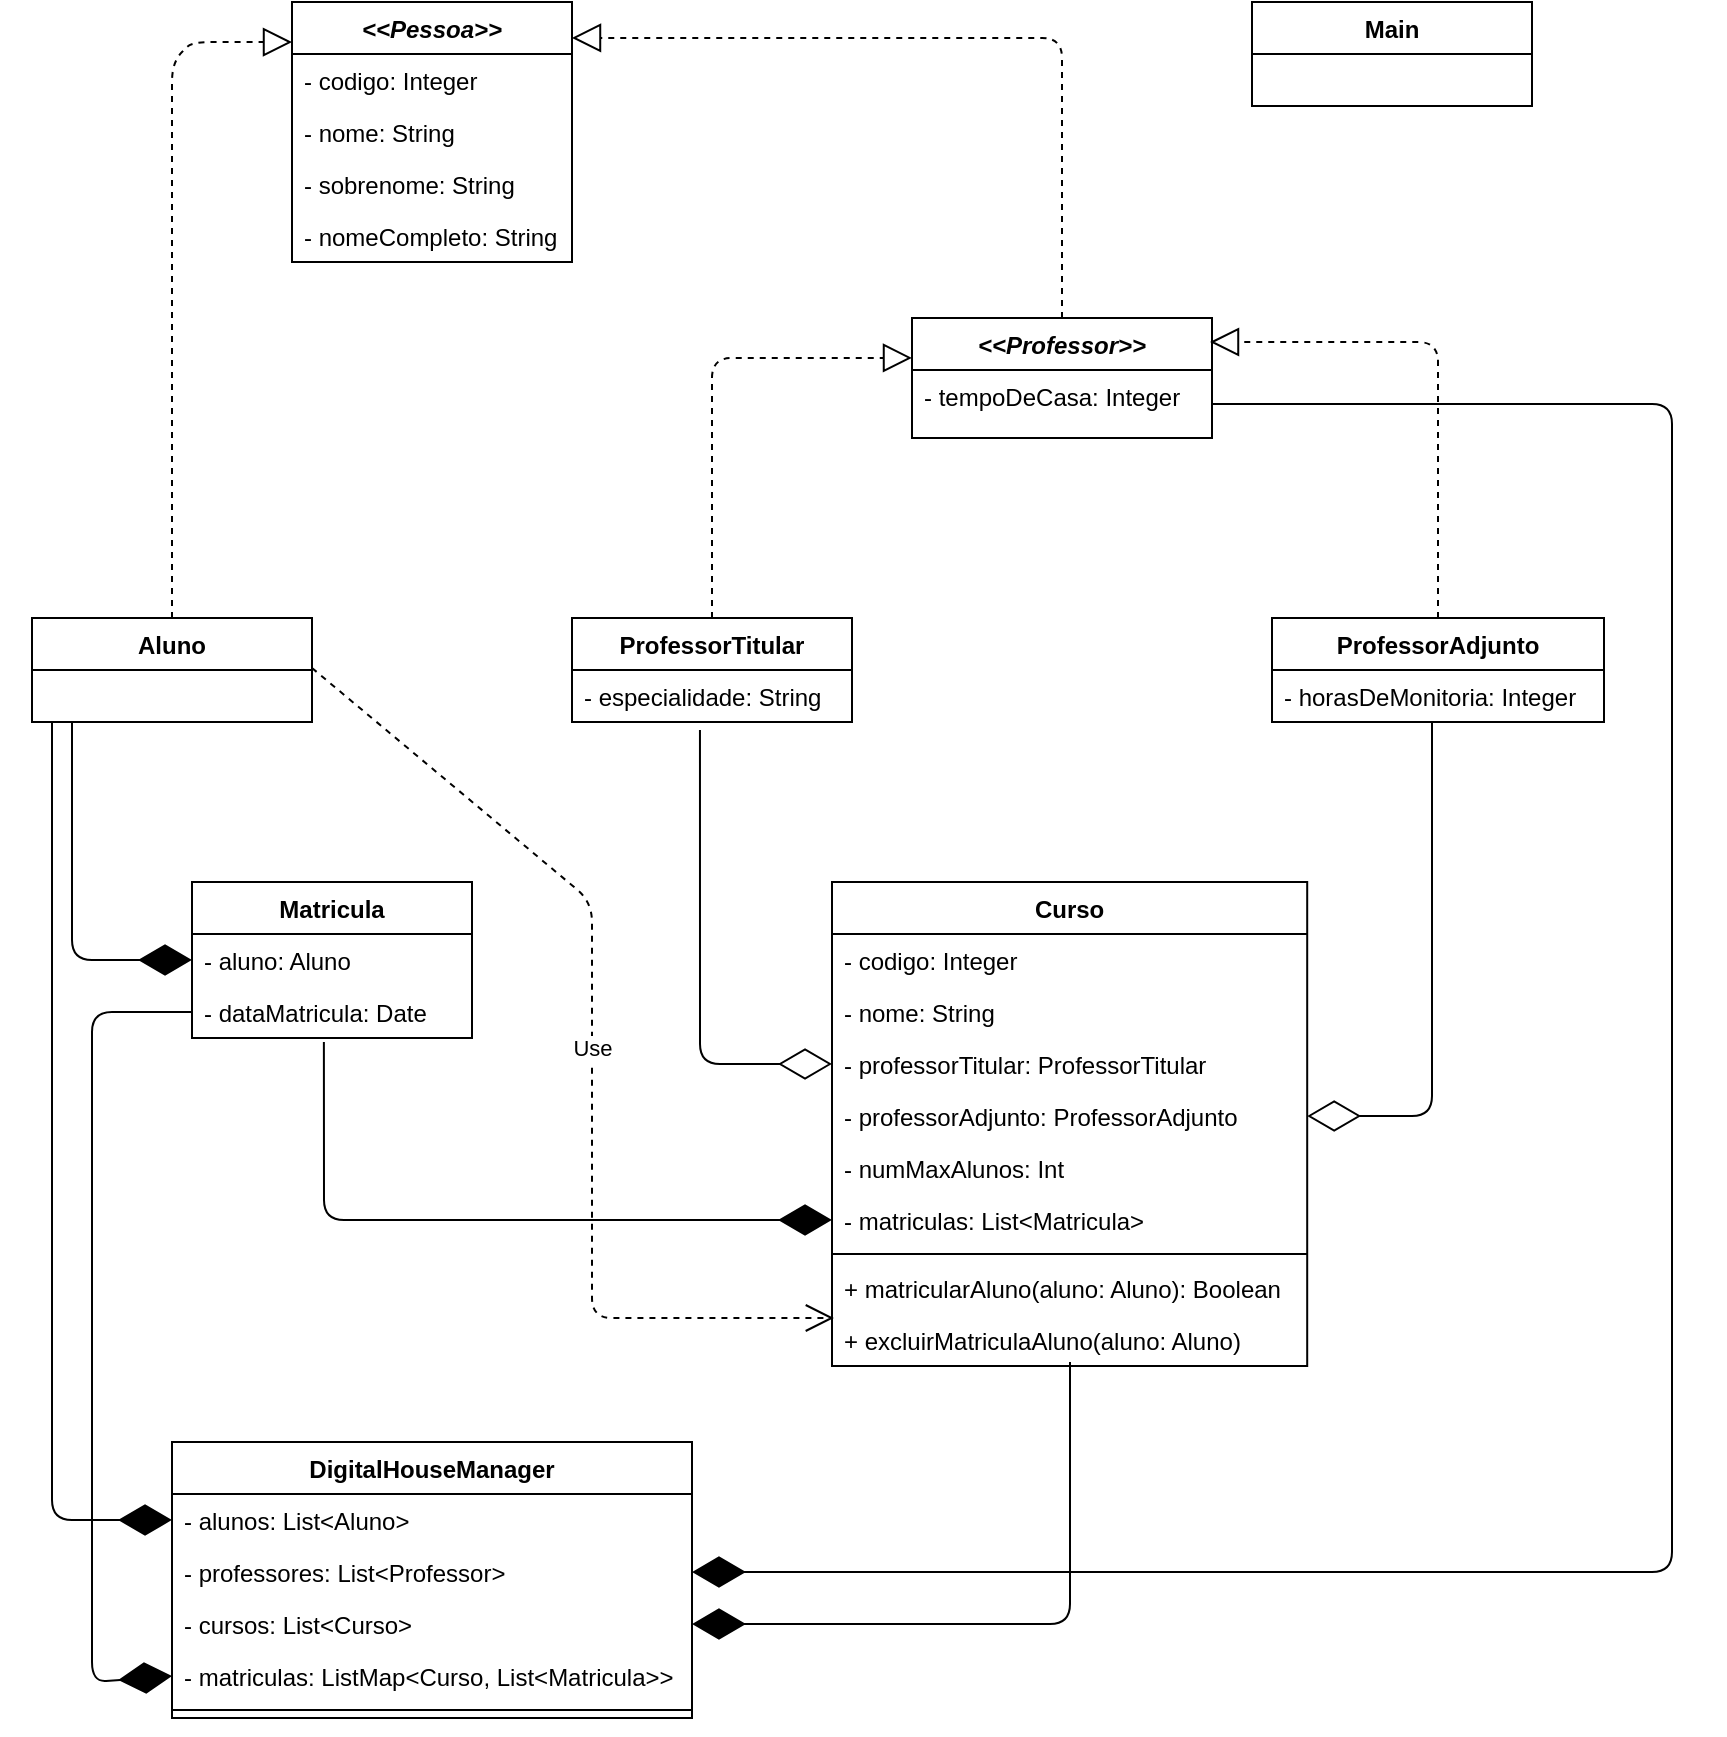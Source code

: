 <mxfile version="13.6.2" type="device"><diagram id="cOGqocI_gLedKxU5Qj73" name="Page-1"><mxGraphModel dx="1024" dy="592" grid="1" gridSize="10" guides="1" tooltips="1" connect="1" arrows="1" fold="1" page="1" pageScale="1" pageWidth="827" pageHeight="1169" math="0" shadow="0"><root><mxCell id="0"/><mxCell id="1" parent="0"/><mxCell id="6XKGeILiF4ObVfbbi1Gw-1" value="&lt;&lt;Pessoa&gt;&gt;" style="swimlane;fontStyle=3;childLayout=stackLayout;horizontal=1;startSize=26;fillColor=none;horizontalStack=0;resizeParent=1;resizeParentMax=0;resizeLast=0;collapsible=1;marginBottom=0;" parent="1" vertex="1"><mxGeometry x="160" y="80" width="140" height="130" as="geometry"/></mxCell><mxCell id="6XKGeILiF4ObVfbbi1Gw-2" value="- codigo: Integer" style="text;strokeColor=none;fillColor=none;align=left;verticalAlign=top;spacingLeft=4;spacingRight=4;overflow=hidden;rotatable=0;points=[[0,0.5],[1,0.5]];portConstraint=eastwest;" parent="6XKGeILiF4ObVfbbi1Gw-1" vertex="1"><mxGeometry y="26" width="140" height="26" as="geometry"/></mxCell><mxCell id="6XKGeILiF4ObVfbbi1Gw-3" value="- nome: String" style="text;strokeColor=none;fillColor=none;align=left;verticalAlign=top;spacingLeft=4;spacingRight=4;overflow=hidden;rotatable=0;points=[[0,0.5],[1,0.5]];portConstraint=eastwest;" parent="6XKGeILiF4ObVfbbi1Gw-1" vertex="1"><mxGeometry y="52" width="140" height="26" as="geometry"/></mxCell><mxCell id="6XKGeILiF4ObVfbbi1Gw-4" value="- sobrenome: String" style="text;strokeColor=none;fillColor=none;align=left;verticalAlign=top;spacingLeft=4;spacingRight=4;overflow=hidden;rotatable=0;points=[[0,0.5],[1,0.5]];portConstraint=eastwest;" parent="6XKGeILiF4ObVfbbi1Gw-1" vertex="1"><mxGeometry y="78" width="140" height="26" as="geometry"/></mxCell><mxCell id="6XKGeILiF4ObVfbbi1Gw-5" value="- nomeCompleto: String" style="text;strokeColor=none;fillColor=none;align=left;verticalAlign=top;spacingLeft=4;spacingRight=4;overflow=hidden;rotatable=0;points=[[0,0.5],[1,0.5]];portConstraint=eastwest;" parent="6XKGeILiF4ObVfbbi1Gw-1" vertex="1"><mxGeometry y="104" width="140" height="26" as="geometry"/></mxCell><mxCell id="6XKGeILiF4ObVfbbi1Gw-6" value="" style="endArrow=block;dashed=1;endFill=0;endSize=12;html=1;exitX=0.5;exitY=0;exitDx=0;exitDy=0;entryX=0;entryY=0.154;entryDx=0;entryDy=0;entryPerimeter=0;" parent="1" source="6XKGeILiF4ObVfbbi1Gw-7" target="6XKGeILiF4ObVfbbi1Gw-1" edge="1"><mxGeometry width="160" relative="1" as="geometry"><mxPoint x="450" y="200" as="sourcePoint"/><mxPoint x="610" y="200" as="targetPoint"/><Array as="points"><mxPoint x="100" y="110"/><mxPoint x="110" y="100"/></Array></mxGeometry></mxCell><mxCell id="6XKGeILiF4ObVfbbi1Gw-16" value="" style="endArrow=block;dashed=1;endFill=0;endSize=12;html=1;exitX=0.5;exitY=0;exitDx=0;exitDy=0;entryX=1;entryY=0.138;entryDx=0;entryDy=0;entryPerimeter=0;" parent="1" source="6XKGeILiF4ObVfbbi1Gw-12" target="6XKGeILiF4ObVfbbi1Gw-1" edge="1"><mxGeometry width="160" relative="1" as="geometry"><mxPoint x="220" y="260" as="sourcePoint"/><mxPoint x="380" y="260" as="targetPoint"/><Array as="points"><mxPoint x="545" y="98"/></Array></mxGeometry></mxCell><mxCell id="6XKGeILiF4ObVfbbi1Gw-17" value="Main" style="swimlane;fontStyle=1;childLayout=stackLayout;horizontal=1;startSize=26;fillColor=none;horizontalStack=0;resizeParent=1;resizeParentMax=0;resizeLast=0;collapsible=1;marginBottom=0;" parent="1" vertex="1"><mxGeometry x="640" y="80" width="140" height="52" as="geometry"/></mxCell><mxCell id="6XKGeILiF4ObVfbbi1Gw-31" value="" style="endArrow=block;dashed=1;endFill=0;endSize=12;html=1;exitX=0.5;exitY=0;exitDx=0;exitDy=0;entryX=0;entryY=0.333;entryDx=0;entryDy=0;entryPerimeter=0;" parent="1" source="6XKGeILiF4ObVfbbi1Gw-25" target="6XKGeILiF4ObVfbbi1Gw-12" edge="1"><mxGeometry width="160" relative="1" as="geometry"><mxPoint x="363" y="387.012" as="sourcePoint"/><mxPoint x="380" y="408" as="targetPoint"/><Array as="points"><mxPoint x="370" y="258"/></Array></mxGeometry></mxCell><mxCell id="6XKGeILiF4ObVfbbi1Gw-32" value="" style="endArrow=block;dashed=1;endFill=0;endSize=12;html=1;exitX=0.5;exitY=0;exitDx=0;exitDy=0;" parent="1" source="6XKGeILiF4ObVfbbi1Gw-29" edge="1"><mxGeometry width="160" relative="1" as="geometry"><mxPoint x="220" y="408" as="sourcePoint"/><mxPoint x="619" y="250" as="targetPoint"/><Array as="points"><mxPoint x="733" y="250"/></Array></mxGeometry></mxCell><mxCell id="6XKGeILiF4ObVfbbi1Gw-12" value="&lt;&lt;Professor&gt;&gt;" style="swimlane;fontStyle=3;childLayout=stackLayout;horizontal=1;startSize=26;fillColor=none;horizontalStack=0;resizeParent=1;resizeParentMax=0;resizeLast=0;collapsible=1;marginBottom=0;" parent="1" vertex="1"><mxGeometry x="470" y="238" width="150" height="60" as="geometry"/></mxCell><mxCell id="6XKGeILiF4ObVfbbi1Gw-13" value="- tempoDeCasa: Integer" style="text;strokeColor=none;fillColor=none;align=left;verticalAlign=top;spacingLeft=4;spacingRight=4;overflow=hidden;rotatable=0;points=[[0,0.5],[1,0.5]];portConstraint=eastwest;" parent="6XKGeILiF4ObVfbbi1Gw-12" vertex="1"><mxGeometry y="26" width="150" height="34" as="geometry"/></mxCell><mxCell id="6XKGeILiF4ObVfbbi1Gw-7" value="Aluno" style="swimlane;fontStyle=1;childLayout=stackLayout;horizontal=1;startSize=26;fillColor=none;horizontalStack=0;resizeParent=1;resizeParentMax=0;resizeLast=0;collapsible=1;marginBottom=0;" parent="1" vertex="1"><mxGeometry x="30" y="388" width="140" height="52" as="geometry"/></mxCell><mxCell id="6XKGeILiF4ObVfbbi1Gw-70" value="" style="endArrow=diamondThin;endFill=1;endSize=24;html=1;entryX=0;entryY=0.5;entryDx=0;entryDy=0;" parent="1" target="6XKGeILiF4ObVfbbi1Gw-43" edge="1"><mxGeometry width="160" relative="1" as="geometry"><mxPoint x="50" y="440" as="sourcePoint"/><mxPoint x="400" y="520" as="targetPoint"/><Array as="points"><mxPoint x="50" y="559"/></Array></mxGeometry></mxCell><mxCell id="6XKGeILiF4ObVfbbi1Gw-72" value="" style="endArrow=diamondThin;endFill=1;endSize=24;html=1;entryX=0;entryY=0.5;entryDx=0;entryDy=0;exitX=0.471;exitY=1.077;exitDx=0;exitDy=0;exitPerimeter=0;" parent="1" source="6XKGeILiF4ObVfbbi1Gw-45" target="6XKGeILiF4ObVfbbi1Gw-36" edge="1"><mxGeometry width="160" relative="1" as="geometry"><mxPoint x="140" y="601" as="sourcePoint"/><mxPoint x="510" y="520" as="targetPoint"/><Array as="points"><mxPoint x="176" y="689"/></Array></mxGeometry></mxCell><mxCell id="6XKGeILiF4ObVfbbi1Gw-42" value="Matricula" style="swimlane;fontStyle=1;childLayout=stackLayout;horizontal=1;startSize=26;fillColor=none;horizontalStack=0;resizeParent=1;resizeParentMax=0;resizeLast=0;collapsible=1;marginBottom=0;" parent="1" vertex="1"><mxGeometry x="110" y="520" width="140" height="78" as="geometry"/></mxCell><mxCell id="6XKGeILiF4ObVfbbi1Gw-43" value="- aluno: Aluno" style="text;strokeColor=none;fillColor=none;align=left;verticalAlign=top;spacingLeft=4;spacingRight=4;overflow=hidden;rotatable=0;points=[[0,0.5],[1,0.5]];portConstraint=eastwest;" parent="6XKGeILiF4ObVfbbi1Gw-42" vertex="1"><mxGeometry y="26" width="140" height="26" as="geometry"/></mxCell><mxCell id="6XKGeILiF4ObVfbbi1Gw-45" value="- dataMatricula: Date" style="text;strokeColor=none;fillColor=none;align=left;verticalAlign=top;spacingLeft=4;spacingRight=4;overflow=hidden;rotatable=0;points=[[0,0.5],[1,0.5]];portConstraint=eastwest;" parent="6XKGeILiF4ObVfbbi1Gw-42" vertex="1"><mxGeometry y="52" width="140" height="26" as="geometry"/></mxCell><mxCell id="6XKGeILiF4ObVfbbi1Gw-66" value="Curso" style="swimlane;fontStyle=1;align=center;verticalAlign=top;childLayout=stackLayout;horizontal=1;startSize=26;horizontalStack=0;resizeParent=1;resizeParentMax=0;resizeLast=0;collapsible=1;marginBottom=0;" parent="1" vertex="1"><mxGeometry x="430" y="520" width="237.6" height="242" as="geometry"/></mxCell><mxCell id="6XKGeILiF4ObVfbbi1Gw-9" value="- codigo: Integer" style="text;strokeColor=none;fillColor=none;align=left;verticalAlign=top;spacingLeft=4;spacingRight=4;overflow=hidden;rotatable=0;points=[[0,0.5],[1,0.5]];portConstraint=eastwest;" parent="6XKGeILiF4ObVfbbi1Gw-66" vertex="1"><mxGeometry y="26" width="237.6" height="26" as="geometry"/></mxCell><mxCell id="6XKGeILiF4ObVfbbi1Gw-10" value="- nome: String" style="text;strokeColor=none;fillColor=none;align=left;verticalAlign=top;spacingLeft=4;spacingRight=4;overflow=hidden;rotatable=0;points=[[0,0.5],[1,0.5]];portConstraint=eastwest;" parent="6XKGeILiF4ObVfbbi1Gw-66" vertex="1"><mxGeometry y="52" width="237.6" height="26" as="geometry"/></mxCell><mxCell id="6XKGeILiF4ObVfbbi1Gw-33" value="- professorTitular: ProfessorTitular" style="text;strokeColor=none;fillColor=none;align=left;verticalAlign=top;spacingLeft=4;spacingRight=4;overflow=hidden;rotatable=0;points=[[0,0.5],[1,0.5]];portConstraint=eastwest;" parent="6XKGeILiF4ObVfbbi1Gw-66" vertex="1"><mxGeometry y="78" width="237.6" height="26" as="geometry"/></mxCell><mxCell id="6XKGeILiF4ObVfbbi1Gw-34" value="- professorAdjunto: ProfessorAdjunto" style="text;strokeColor=none;fillColor=none;align=left;verticalAlign=top;spacingLeft=4;spacingRight=4;overflow=hidden;rotatable=0;points=[[0,0.5],[1,0.5]];portConstraint=eastwest;" parent="6XKGeILiF4ObVfbbi1Gw-66" vertex="1"><mxGeometry y="104" width="237.6" height="26" as="geometry"/></mxCell><mxCell id="6XKGeILiF4ObVfbbi1Gw-35" value="- numMaxAlunos: Int" style="text;strokeColor=none;fillColor=none;align=left;verticalAlign=top;spacingLeft=4;spacingRight=4;overflow=hidden;rotatable=0;points=[[0,0.5],[1,0.5]];portConstraint=eastwest;" parent="6XKGeILiF4ObVfbbi1Gw-66" vertex="1"><mxGeometry y="130" width="237.6" height="26" as="geometry"/></mxCell><mxCell id="6XKGeILiF4ObVfbbi1Gw-36" value="- matriculas: List&lt;Matricula&gt;" style="text;strokeColor=none;fillColor=none;align=left;verticalAlign=top;spacingLeft=4;spacingRight=4;overflow=hidden;rotatable=0;points=[[0,0.5],[1,0.5]];portConstraint=eastwest;" parent="6XKGeILiF4ObVfbbi1Gw-66" vertex="1"><mxGeometry y="156" width="237.6" height="26" as="geometry"/></mxCell><mxCell id="6XKGeILiF4ObVfbbi1Gw-68" value="" style="line;strokeWidth=1;fillColor=none;align=left;verticalAlign=middle;spacingTop=-1;spacingLeft=3;spacingRight=3;rotatable=0;labelPosition=right;points=[];portConstraint=eastwest;" parent="6XKGeILiF4ObVfbbi1Gw-66" vertex="1"><mxGeometry y="182" width="237.6" height="8" as="geometry"/></mxCell><mxCell id="6XKGeILiF4ObVfbbi1Gw-69" value="+ matricularAluno(aluno: Aluno): Boolean" style="text;strokeColor=none;fillColor=none;align=left;verticalAlign=top;spacingLeft=4;spacingRight=4;overflow=hidden;rotatable=0;points=[[0,0.5],[1,0.5]];portConstraint=eastwest;" parent="6XKGeILiF4ObVfbbi1Gw-66" vertex="1"><mxGeometry y="190" width="237.6" height="26" as="geometry"/></mxCell><mxCell id="6XKGeILiF4ObVfbbi1Gw-75" value="+ excluirMatriculaAluno(aluno: Aluno)" style="text;strokeColor=none;fillColor=none;align=left;verticalAlign=top;spacingLeft=4;spacingRight=4;overflow=hidden;rotatable=0;points=[[0,0.5],[1,0.5]];portConstraint=eastwest;" parent="6XKGeILiF4ObVfbbi1Gw-66" vertex="1"><mxGeometry y="216" width="237.6" height="26" as="geometry"/></mxCell><mxCell id="6XKGeILiF4ObVfbbi1Gw-73" value="" style="endArrow=diamondThin;endFill=0;endSize=24;html=1;entryX=0;entryY=0.5;entryDx=0;entryDy=0;exitX=0.457;exitY=1.154;exitDx=0;exitDy=0;exitPerimeter=0;" parent="1" source="6XKGeILiF4ObVfbbi1Gw-26" target="6XKGeILiF4ObVfbbi1Gw-33" edge="1"><mxGeometry width="160" relative="1" as="geometry"><mxPoint x="460" y="520" as="sourcePoint"/><mxPoint x="620" y="520" as="targetPoint"/><Array as="points"><mxPoint x="364" y="611"/></Array></mxGeometry></mxCell><mxCell id="6XKGeILiF4ObVfbbi1Gw-74" value="" style="endArrow=diamondThin;endFill=0;endSize=24;html=1;entryX=1;entryY=0.5;entryDx=0;entryDy=0;" parent="1" target="6XKGeILiF4ObVfbbi1Gw-34" edge="1"><mxGeometry width="160" relative="1" as="geometry"><mxPoint x="730" y="440" as="sourcePoint"/><mxPoint x="620" y="520" as="targetPoint"/><Array as="points"><mxPoint x="730" y="637"/></Array></mxGeometry></mxCell><mxCell id="6XKGeILiF4ObVfbbi1Gw-29" value="ProfessorAdjunto" style="swimlane;fontStyle=1;childLayout=stackLayout;horizontal=1;startSize=26;fillColor=none;horizontalStack=0;resizeParent=1;resizeParentMax=0;resizeLast=0;collapsible=1;marginBottom=0;" parent="1" vertex="1"><mxGeometry x="650" y="388" width="166" height="52" as="geometry"/></mxCell><mxCell id="6XKGeILiF4ObVfbbi1Gw-30" value="- horasDeMonitoria: Integer" style="text;strokeColor=none;fillColor=none;align=left;verticalAlign=top;spacingLeft=4;spacingRight=4;overflow=hidden;rotatable=0;points=[[0,0.5],[1,0.5]];portConstraint=eastwest;" parent="6XKGeILiF4ObVfbbi1Gw-29" vertex="1"><mxGeometry y="26" width="166" height="26" as="geometry"/></mxCell><mxCell id="6XKGeILiF4ObVfbbi1Gw-76" value="Use" style="endArrow=open;endSize=12;dashed=1;html=1;exitX=1;exitY=0.481;exitDx=0;exitDy=0;exitPerimeter=0;entryX=0.004;entryY=0.077;entryDx=0;entryDy=0;entryPerimeter=0;" parent="1" source="6XKGeILiF4ObVfbbi1Gw-7" target="6XKGeILiF4ObVfbbi1Gw-75" edge="1"><mxGeometry width="160" relative="1" as="geometry"><mxPoint x="400" y="520" as="sourcePoint"/><mxPoint x="560" y="520" as="targetPoint"/><Array as="points"><mxPoint x="310" y="530"/><mxPoint x="310" y="738"/></Array></mxGeometry></mxCell><mxCell id="6XKGeILiF4ObVfbbi1Gw-56" value="DigitalHouseManager" style="swimlane;fontStyle=1;align=center;verticalAlign=top;childLayout=stackLayout;horizontal=1;startSize=26;horizontalStack=0;resizeParent=1;resizeParentMax=0;resizeLast=0;collapsible=1;marginBottom=0;" parent="1" vertex="1"><mxGeometry x="100" y="800" width="260" height="138" as="geometry"/></mxCell><mxCell id="6XKGeILiF4ObVfbbi1Gw-60" value="- alunos: List&lt;Aluno&gt;" style="text;strokeColor=none;fillColor=none;align=left;verticalAlign=top;spacingLeft=4;spacingRight=4;overflow=hidden;rotatable=0;points=[[0,0.5],[1,0.5]];portConstraint=eastwest;" parent="6XKGeILiF4ObVfbbi1Gw-56" vertex="1"><mxGeometry y="26" width="260" height="26" as="geometry"/></mxCell><mxCell id="6XKGeILiF4ObVfbbi1Gw-61" value="- professores: List&lt;Professor&gt;" style="text;strokeColor=none;fillColor=none;align=left;verticalAlign=top;spacingLeft=4;spacingRight=4;overflow=hidden;rotatable=0;points=[[0,0.5],[1,0.5]];portConstraint=eastwest;" parent="6XKGeILiF4ObVfbbi1Gw-56" vertex="1"><mxGeometry y="52" width="260" height="26" as="geometry"/></mxCell><mxCell id="N94U-H9Djizk1tlHbwRx-4" value="- cursos: List&lt;Curso&gt;" style="text;strokeColor=none;fillColor=none;align=left;verticalAlign=top;spacingLeft=4;spacingRight=4;overflow=hidden;rotatable=0;points=[[0,0.5],[1,0.5]];portConstraint=eastwest;" parent="6XKGeILiF4ObVfbbi1Gw-56" vertex="1"><mxGeometry y="78" width="260" height="26" as="geometry"/></mxCell><mxCell id="6XKGeILiF4ObVfbbi1Gw-62" value="- matriculas: ListMap&lt;Curso, List&lt;Matricula&gt;&gt;" style="text;strokeColor=none;fillColor=none;align=left;verticalAlign=top;spacingLeft=4;spacingRight=4;overflow=hidden;rotatable=0;points=[[0,0.5],[1,0.5]];portConstraint=eastwest;" parent="6XKGeILiF4ObVfbbi1Gw-56" vertex="1"><mxGeometry y="104" width="260" height="26" as="geometry"/></mxCell><mxCell id="6XKGeILiF4ObVfbbi1Gw-58" value="" style="line;strokeWidth=1;fillColor=none;align=left;verticalAlign=middle;spacingTop=-1;spacingLeft=3;spacingRight=3;rotatable=0;labelPosition=right;points=[];portConstraint=eastwest;" parent="6XKGeILiF4ObVfbbi1Gw-56" vertex="1"><mxGeometry y="130" width="260" height="8" as="geometry"/></mxCell><mxCell id="6XKGeILiF4ObVfbbi1Gw-25" value="ProfessorTitular" style="swimlane;fontStyle=1;childLayout=stackLayout;horizontal=1;startSize=26;fillColor=none;horizontalStack=0;resizeParent=1;resizeParentMax=0;resizeLast=0;collapsible=1;marginBottom=0;" parent="1" vertex="1"><mxGeometry x="300" y="388" width="140" height="52" as="geometry"/></mxCell><mxCell id="6XKGeILiF4ObVfbbi1Gw-26" value="- especialidade: String" style="text;strokeColor=none;fillColor=none;align=left;verticalAlign=top;spacingLeft=4;spacingRight=4;overflow=hidden;rotatable=0;points=[[0,0.5],[1,0.5]];portConstraint=eastwest;" parent="6XKGeILiF4ObVfbbi1Gw-25" vertex="1"><mxGeometry y="26" width="140" height="26" as="geometry"/></mxCell><mxCell id="N94U-H9Djizk1tlHbwRx-1" value="" style="endArrow=diamondThin;endFill=1;endSize=24;html=1;entryX=1;entryY=0.5;entryDx=0;entryDy=0;exitX=1;exitY=0.5;exitDx=0;exitDy=0;" parent="1" source="6XKGeILiF4ObVfbbi1Gw-13" target="6XKGeILiF4ObVfbbi1Gw-61" edge="1"><mxGeometry width="160" relative="1" as="geometry"><mxPoint x="500" y="450" as="sourcePoint"/><mxPoint x="500" y="710" as="targetPoint"/><Array as="points"><mxPoint x="850" y="281"/><mxPoint x="850" y="865"/></Array></mxGeometry></mxCell><mxCell id="N94U-H9Djizk1tlHbwRx-2" value="" style="endArrow=diamondThin;endFill=1;endSize=24;html=1;entryX=0;entryY=0.5;entryDx=0;entryDy=0;" parent="1" target="6XKGeILiF4ObVfbbi1Gw-60" edge="1"><mxGeometry width="160" relative="1" as="geometry"><mxPoint x="40" y="440" as="sourcePoint"/><mxPoint x="500" y="610" as="targetPoint"/><Array as="points"><mxPoint x="40" y="839"/></Array></mxGeometry></mxCell><mxCell id="N94U-H9Djizk1tlHbwRx-5" value="" style="endArrow=diamondThin;endFill=1;endSize=24;html=1;entryX=1;entryY=0.5;entryDx=0;entryDy=0;" parent="1" target="N94U-H9Djizk1tlHbwRx-4" edge="1"><mxGeometry width="160" relative="1" as="geometry"><mxPoint x="549" y="760" as="sourcePoint"/><mxPoint x="500" y="710" as="targetPoint"/><Array as="points"><mxPoint x="549" y="891"/></Array></mxGeometry></mxCell><mxCell id="N94U-H9Djizk1tlHbwRx-6" value="" style="endArrow=diamondThin;endFill=1;endSize=24;html=1;entryX=0;entryY=0.5;entryDx=0;entryDy=0;exitX=0;exitY=0.5;exitDx=0;exitDy=0;" parent="1" source="6XKGeILiF4ObVfbbi1Gw-45" target="6XKGeILiF4ObVfbbi1Gw-62" edge="1"><mxGeometry width="160" relative="1" as="geometry"><mxPoint x="340" y="710" as="sourcePoint"/><mxPoint x="500" y="710" as="targetPoint"/><Array as="points"><mxPoint x="60" y="585"/><mxPoint x="60" y="920"/></Array></mxGeometry></mxCell></root></mxGraphModel></diagram></mxfile>